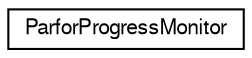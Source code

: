 digraph "Graphical Class Hierarchy"
{
 // LATEX_PDF_SIZE
  edge [fontname="FreeSans",fontsize="10",labelfontname="FreeSans",labelfontsize="10"];
  node [fontname="FreeSans",fontsize="10",shape=record];
  rankdir="LR";
  Node0 [label="ParforProgressMonitor",height=0.2,width=0.4,color="black", fillcolor="white", style="filled",URL="$class_parfor_progress_monitor.html",tooltip=" "];
}
